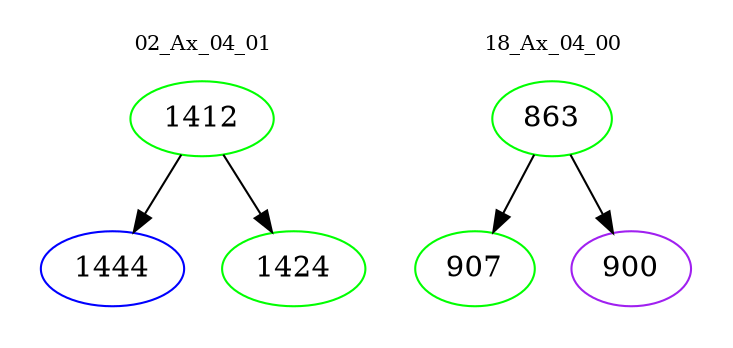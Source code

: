 digraph{
subgraph cluster_0 {
color = white
label = "02_Ax_04_01";
fontsize=10;
T0_1412 [label="1412", color="green"]
T0_1412 -> T0_1444 [color="black"]
T0_1444 [label="1444", color="blue"]
T0_1412 -> T0_1424 [color="black"]
T0_1424 [label="1424", color="green"]
}
subgraph cluster_1 {
color = white
label = "18_Ax_04_00";
fontsize=10;
T1_863 [label="863", color="green"]
T1_863 -> T1_907 [color="black"]
T1_907 [label="907", color="green"]
T1_863 -> T1_900 [color="black"]
T1_900 [label="900", color="purple"]
}
}
